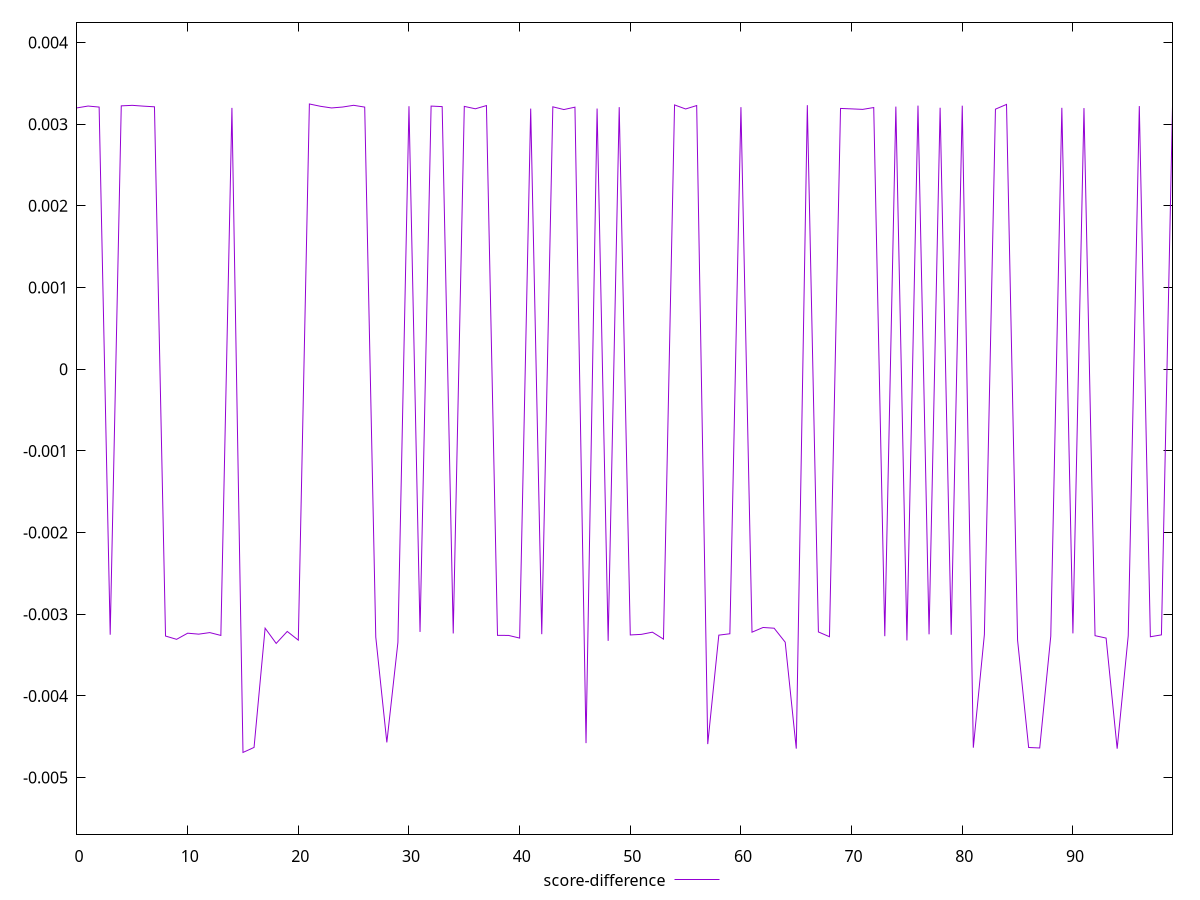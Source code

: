reset

$scoreDifference <<EOF
0 0.0031997215892580755
1 0.003222180297236754
2 0.0032096366697125234
3 -0.003251157928998216
4 0.003224569433205593
5 0.0032307239150657363
6 0.003220936908374661
7 0.003212991808363652
8 -0.003266845560428555
9 -0.0033071142679375054
10 -0.0032320024681660176
11 -0.0032437228456088096
12 -0.0032246471170824798
13 -0.003259433690740665
14 0.003199614314405963
15 -0.0046921961541903645
16 -0.004630483440761779
17 -0.0031705404274513516
18 -0.0033570815806586163
19 -0.003210546550145632
20 -0.0033170000850952785
21 0.0032475617563136883
22 0.003219157328527733
23 0.0031988908498052915
24 0.0032100576351083987
25 0.0032313055855049955
26 0.0032093038158924614
27 -0.0032788261878476943
28 -0.0045691997069908785
29 -0.0033452040263006744
30 0.003219975935931929
31 -0.003216511847053738
32 0.003221732911336428
33 0.00321518687801714
34 -0.003235517149206557
35 0.003218015664751994
36 0.0031886385515018656
37 0.003227977554134398
38 -0.00325839420412799
39 -0.003259268325553566
40 -0.0032918598029606505
41 0.003190810954823431
42 -0.0032442779198427196
43 0.0032126689972566957
44 0.003179319324902119
45 0.003208529544215244
46 -0.004578115736292854
47 0.0031912756371070827
48 -0.003325960688534968
49 0.003208833746607853
50 -0.0032535072753099303
51 -0.003246445649856433
52 -0.0032195370746210816
53 -0.0033045902386066306
54 0.0032358950101101236
55 0.003186385337138331
56 0.003228260153598006
57 -0.004589768295292007
58 -0.0032558245256613105
59 -0.0032388746633262855
60 0.0032083420015753816
61 -0.0032195973716185877
62 -0.0031619917360298233
63 -0.0031710113768999015
64 -0.003342238601135583
65 -0.004645364588368617
66 0.0032328417545015586
67 -0.0032165237125793
68 -0.003275076084408912
69 0.003192947999648421
70 0.003187454896864228
71 0.0031814051728764614
72 0.0032037748902578045
73 -0.0032690415311582566
74 0.0032151078498601215
75 -0.003320945611880566
76 0.0032274790293103095
77 -0.003245446130960894
78 0.0032013401672035258
79 -0.0032514672684731405
80 0.0032265131572264405
81 -0.004633822457895231
82 -0.003249215951386719
83 0.0031841014721200045
84 0.0032421416553377602
85 -0.0033176701795133434
86 -0.0046313104014403805
87 -0.004637380299368665
88 -0.00326828730800377
89 0.0032005524895669657
90 -0.0032341730195954987
91 0.003197090705703509
92 -0.0032624825824862924
93 -0.00329171855056698
94 -0.004645819762670866
95 -0.0032625603172860007
96 0.003221840738574455
97 -0.003275614572357366
98 -0.003252611933197036
99 0.003221258044663111
EOF

set key outside below
set xrange [0:99]
set yrange [-0.0056921961541903645:0.004247561756313688]
set trange [-0.0056921961541903645:0.004247561756313688]
set terminal svg size 640, 500 enhanced background rgb 'white'
set output "report_00008_2021-01-22T20:58:29.167/first-cpu-idle/samples/pages+cached+noexternal/score-difference/values.svg"

plot $scoreDifference title "score-difference" with line

reset
